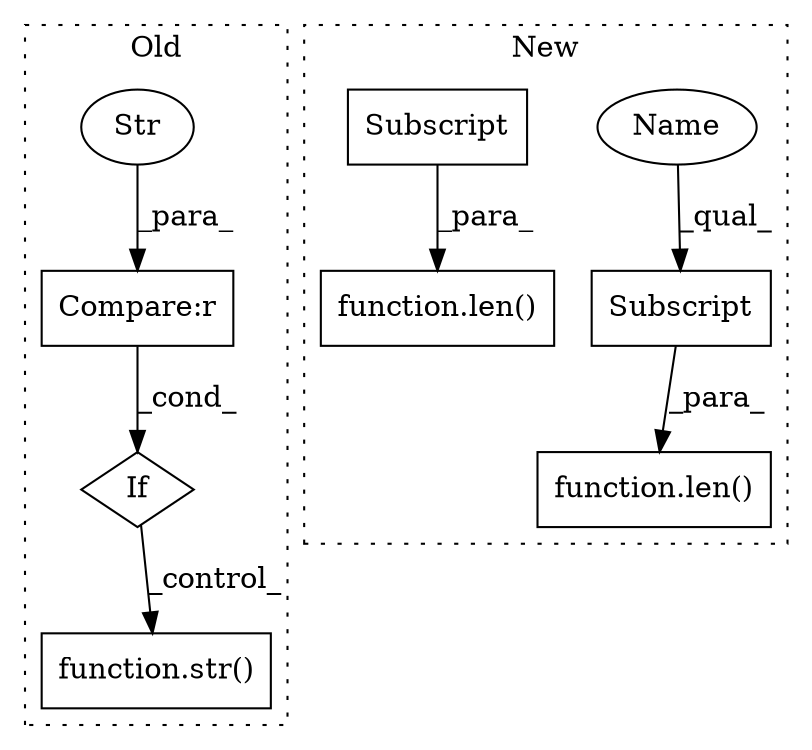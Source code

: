 digraph G {
subgraph cluster0 {
1 [label="function.str()" a="75" s="1752,1766" l="4,1" shape="box"];
3 [label="If" a="96" s="1506" l="3" shape="diamond"];
4 [label="Compare:r" a="40" s="1509" l="17" shape="box"];
5 [label="Str" a="66" s="1517" l="9" shape="ellipse"];
label = "Old";
style="dotted";
}
subgraph cluster1 {
2 [label="function.len()" a="75" s="1242,1259" l="4,1" shape="box"];
6 [label="function.len()" a="75" s="1213,1232" l="4,1" shape="box"];
7 [label="Subscript" a="63" s="1217,0" l="15,0" shape="box"];
8 [label="Name" a="87" s="1217" l="7" shape="ellipse"];
9 [label="Subscript" a="63" s="1246,0" l="13,0" shape="box"];
label = "New";
style="dotted";
}
3 -> 1 [label="_control_"];
4 -> 3 [label="_cond_"];
5 -> 4 [label="_para_"];
7 -> 6 [label="_para_"];
8 -> 7 [label="_qual_"];
9 -> 2 [label="_para_"];
}